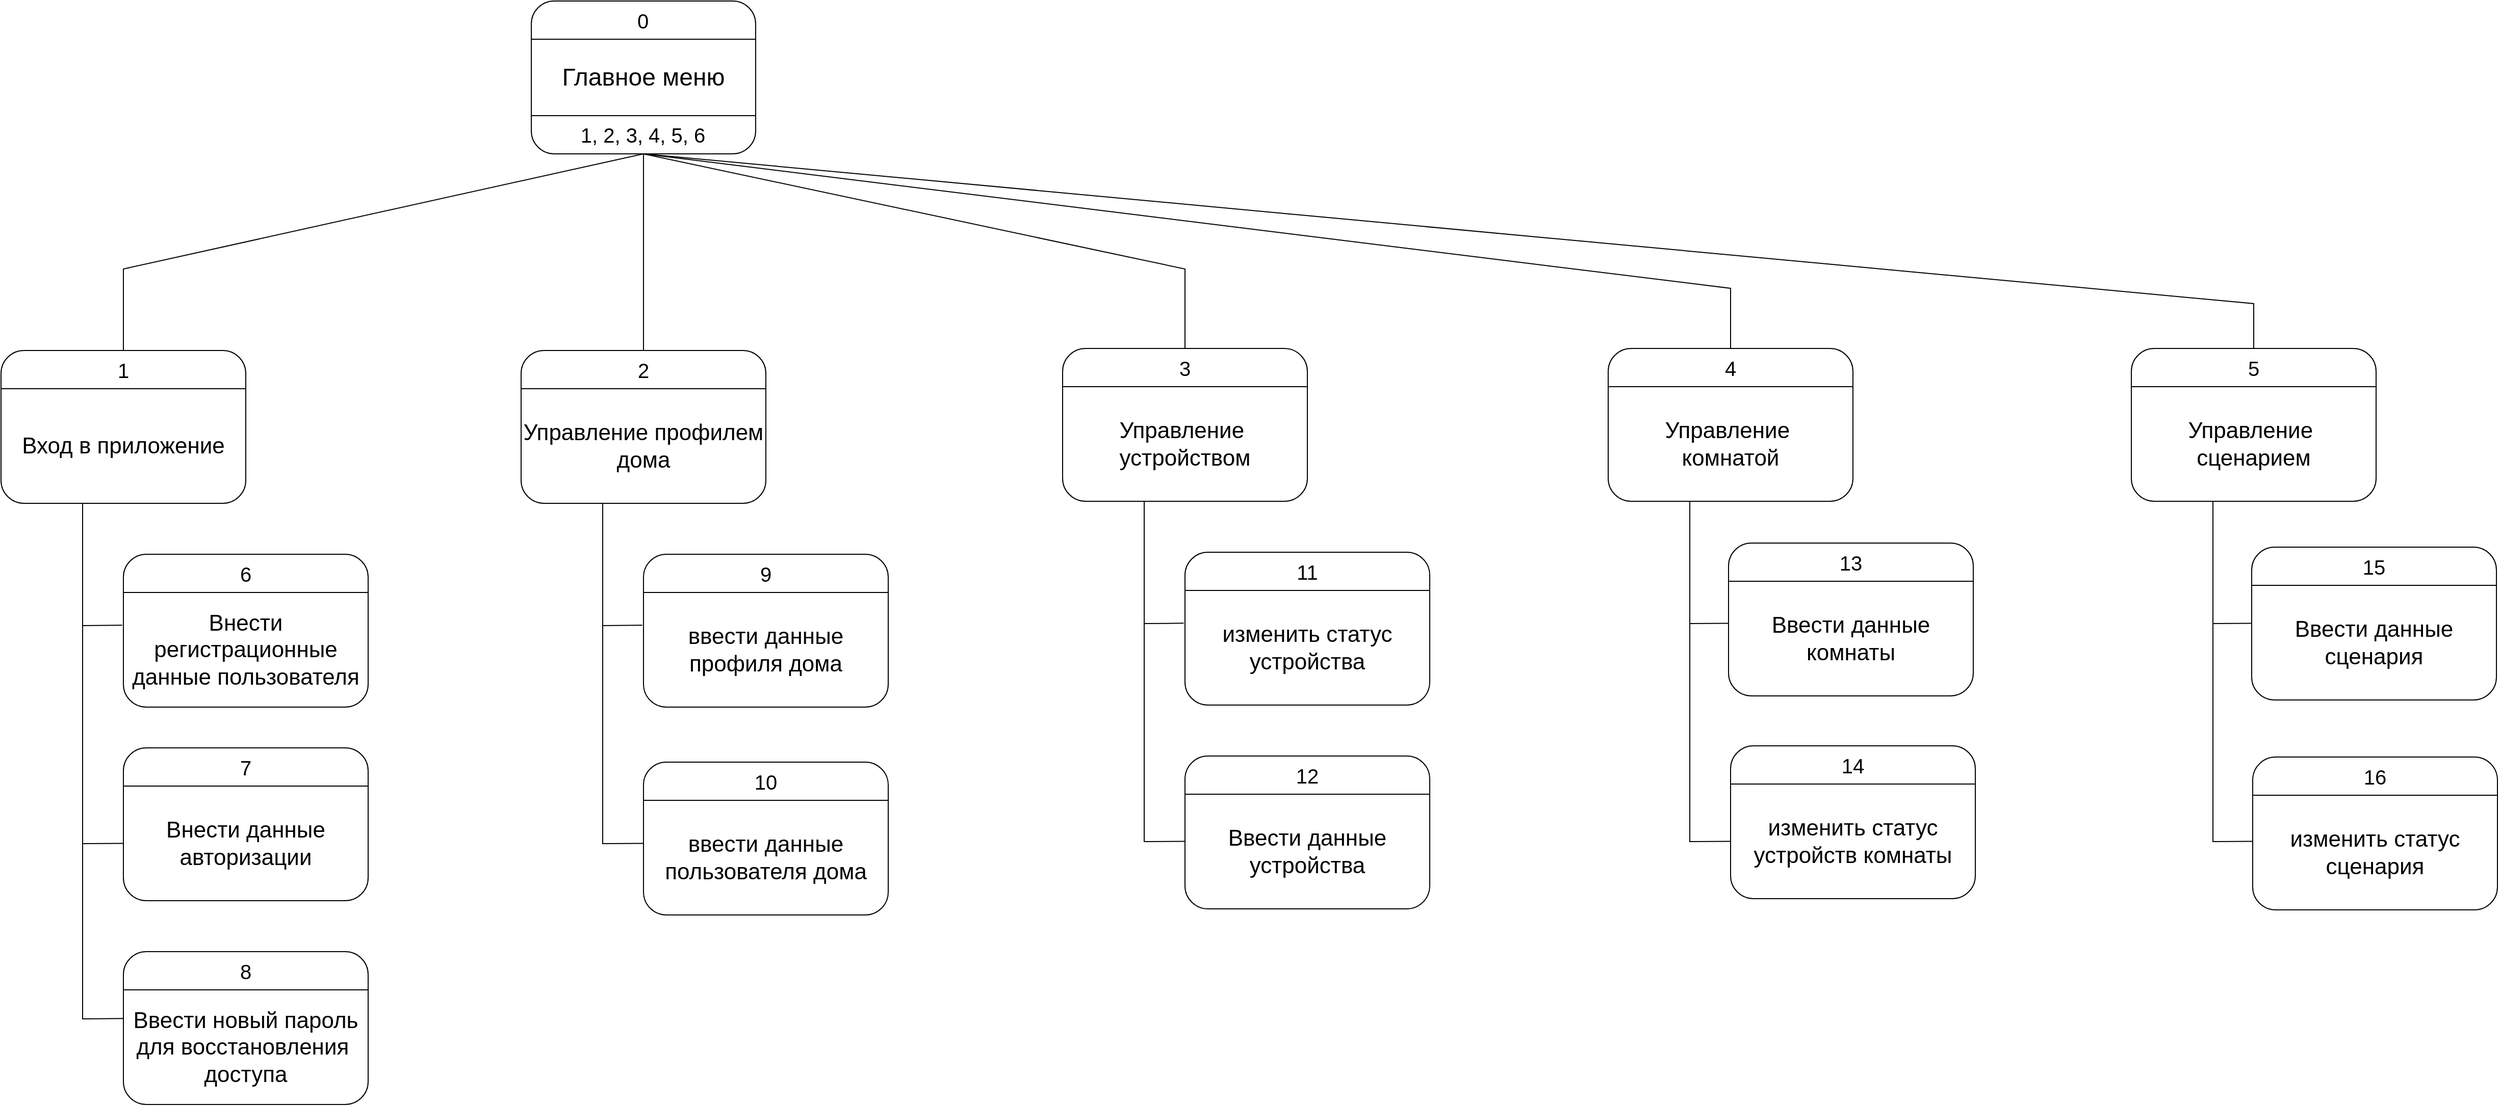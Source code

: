 <mxfile version="21.6.5" type="device">
  <diagram id="VHeERlMaVpqeKtiM4jGf" name="Страница 1">
    <mxGraphModel dx="2960" dy="1731" grid="0" gridSize="10" guides="1" tooltips="1" connect="1" arrows="1" fold="1" page="1" pageScale="1" pageWidth="1169" pageHeight="827" math="0" shadow="0">
      <root>
        <mxCell id="0" />
        <mxCell id="1" parent="0" />
        <mxCell id="W9cvc5h1bgyLC_LHg4Ax-19" value="" style="group" parent="1" vertex="1" connectable="0">
          <mxGeometry x="760" y="137" width="220" height="150" as="geometry" />
        </mxCell>
        <mxCell id="W9cvc5h1bgyLC_LHg4Ax-9" value="" style="rounded=1;whiteSpace=wrap;html=1;strokeWidth=1;perimeterSpacing=0;fillColor=none;container=0;" parent="W9cvc5h1bgyLC_LHg4Ax-19" vertex="1">
          <mxGeometry width="220" height="150" as="geometry" />
        </mxCell>
        <mxCell id="W9cvc5h1bgyLC_LHg4Ax-10" value="" style="endArrow=none;html=1;rounded=0;" parent="W9cvc5h1bgyLC_LHg4Ax-19" edge="1">
          <mxGeometry width="50" height="50" relative="1" as="geometry">
            <mxPoint y="37.5" as="sourcePoint" />
            <mxPoint x="220" y="37.5" as="targetPoint" />
          </mxGeometry>
        </mxCell>
        <mxCell id="W9cvc5h1bgyLC_LHg4Ax-12" value="" style="endArrow=none;html=1;rounded=0;" parent="W9cvc5h1bgyLC_LHg4Ax-19" edge="1">
          <mxGeometry width="50" height="50" relative="1" as="geometry">
            <mxPoint y="112.5" as="sourcePoint" />
            <mxPoint x="220" y="112.5" as="targetPoint" />
          </mxGeometry>
        </mxCell>
        <mxCell id="W9cvc5h1bgyLC_LHg4Ax-16" value="Главное меню" style="text;html=1;strokeColor=none;fillColor=none;align=center;verticalAlign=middle;whiteSpace=wrap;rounded=0;strokeWidth=1;fontSize=24;" parent="W9cvc5h1bgyLC_LHg4Ax-19" vertex="1">
          <mxGeometry y="37.5" width="220" height="75" as="geometry" />
        </mxCell>
        <mxCell id="W9cvc5h1bgyLC_LHg4Ax-17" value="0" style="text;html=1;strokeColor=none;fillColor=none;align=center;verticalAlign=middle;whiteSpace=wrap;rounded=0;strokeWidth=1;fontSize=20;" parent="W9cvc5h1bgyLC_LHg4Ax-19" vertex="1">
          <mxGeometry x="18.333" width="183.333" height="37.5" as="geometry" />
        </mxCell>
        <mxCell id="W9cvc5h1bgyLC_LHg4Ax-18" value="1, 2, 3, 4, 5, 6" style="text;html=1;strokeColor=none;fillColor=none;align=center;verticalAlign=middle;whiteSpace=wrap;rounded=0;strokeWidth=1;fontSize=20;" parent="W9cvc5h1bgyLC_LHg4Ax-19" vertex="1">
          <mxGeometry x="18.333" y="112.5" width="183.333" height="37.5" as="geometry" />
        </mxCell>
        <mxCell id="W9cvc5h1bgyLC_LHg4Ax-20" value="" style="group" parent="1" vertex="1" connectable="0">
          <mxGeometry x="240" y="480" width="240" height="150" as="geometry" />
        </mxCell>
        <mxCell id="W9cvc5h1bgyLC_LHg4Ax-21" value="" style="rounded=1;whiteSpace=wrap;html=1;strokeWidth=1;perimeterSpacing=0;fillColor=none;container=0;" parent="W9cvc5h1bgyLC_LHg4Ax-20" vertex="1">
          <mxGeometry width="240.0" height="150" as="geometry" />
        </mxCell>
        <mxCell id="W9cvc5h1bgyLC_LHg4Ax-24" value="Вход в приложение" style="text;html=1;strokeColor=none;fillColor=none;align=center;verticalAlign=middle;whiteSpace=wrap;rounded=0;strokeWidth=1;fontSize=22;" parent="W9cvc5h1bgyLC_LHg4Ax-20" vertex="1">
          <mxGeometry y="37.5" width="240.0" height="112.5" as="geometry" />
        </mxCell>
        <mxCell id="W9cvc5h1bgyLC_LHg4Ax-22" value="" style="endArrow=none;html=1;rounded=0;" parent="W9cvc5h1bgyLC_LHg4Ax-20" edge="1">
          <mxGeometry width="50" height="50" relative="1" as="geometry">
            <mxPoint y="37.5" as="sourcePoint" />
            <mxPoint x="240.0" y="37.5" as="targetPoint" />
          </mxGeometry>
        </mxCell>
        <mxCell id="W9cvc5h1bgyLC_LHg4Ax-25" value="1" style="text;html=1;strokeColor=none;fillColor=none;align=center;verticalAlign=middle;whiteSpace=wrap;rounded=0;strokeWidth=1;fontSize=20;" parent="W9cvc5h1bgyLC_LHg4Ax-20" vertex="1">
          <mxGeometry x="20" width="200.0" height="37.5" as="geometry" />
        </mxCell>
        <mxCell id="W9cvc5h1bgyLC_LHg4Ax-27" value="" style="group" parent="1" vertex="1" connectable="0">
          <mxGeometry x="360" y="680" width="240" height="150" as="geometry" />
        </mxCell>
        <mxCell id="W9cvc5h1bgyLC_LHg4Ax-28" value="" style="rounded=1;whiteSpace=wrap;html=1;strokeWidth=1;perimeterSpacing=0;fillColor=none;container=0;" parent="W9cvc5h1bgyLC_LHg4Ax-27" vertex="1">
          <mxGeometry width="240.0" height="150" as="geometry" />
        </mxCell>
        <mxCell id="W9cvc5h1bgyLC_LHg4Ax-29" value="Внести регистрационные данные пользователя" style="text;html=1;strokeColor=none;fillColor=none;align=center;verticalAlign=middle;whiteSpace=wrap;rounded=0;strokeWidth=1;fontSize=22;" parent="W9cvc5h1bgyLC_LHg4Ax-27" vertex="1">
          <mxGeometry y="37.5" width="240.0" height="112.5" as="geometry" />
        </mxCell>
        <mxCell id="W9cvc5h1bgyLC_LHg4Ax-30" value="" style="endArrow=none;html=1;rounded=0;" parent="W9cvc5h1bgyLC_LHg4Ax-27" edge="1">
          <mxGeometry width="50" height="50" relative="1" as="geometry">
            <mxPoint y="37.5" as="sourcePoint" />
            <mxPoint x="240.0" y="37.5" as="targetPoint" />
          </mxGeometry>
        </mxCell>
        <mxCell id="W9cvc5h1bgyLC_LHg4Ax-31" value="6" style="text;html=1;strokeColor=none;fillColor=none;align=center;verticalAlign=middle;whiteSpace=wrap;rounded=0;strokeWidth=1;fontSize=20;" parent="W9cvc5h1bgyLC_LHg4Ax-27" vertex="1">
          <mxGeometry x="20" width="200.0" height="37.5" as="geometry" />
        </mxCell>
        <mxCell id="W9cvc5h1bgyLC_LHg4Ax-32" value="" style="endArrow=none;html=1;rounded=0;fontSize=20;exitX=-0.005;exitY=0.286;exitDx=0;exitDy=0;exitPerimeter=0;" parent="1" source="W9cvc5h1bgyLC_LHg4Ax-29" edge="1">
          <mxGeometry width="50" height="50" relative="1" as="geometry">
            <mxPoint x="220" y="750" as="sourcePoint" />
            <mxPoint x="320" y="630" as="targetPoint" />
            <Array as="points">
              <mxPoint x="320" y="750" />
            </Array>
          </mxGeometry>
        </mxCell>
        <mxCell id="W9cvc5h1bgyLC_LHg4Ax-33" value="" style="group" parent="1" vertex="1" connectable="0">
          <mxGeometry x="360" y="870" width="240" height="150" as="geometry" />
        </mxCell>
        <mxCell id="W9cvc5h1bgyLC_LHg4Ax-34" value="" style="rounded=1;whiteSpace=wrap;html=1;strokeWidth=1;perimeterSpacing=0;fillColor=none;container=0;" parent="W9cvc5h1bgyLC_LHg4Ax-33" vertex="1">
          <mxGeometry width="240.0" height="150" as="geometry" />
        </mxCell>
        <mxCell id="W9cvc5h1bgyLC_LHg4Ax-35" value="Внести данные авторизации" style="text;html=1;strokeColor=none;fillColor=none;align=center;verticalAlign=middle;whiteSpace=wrap;rounded=0;strokeWidth=1;fontSize=22;" parent="W9cvc5h1bgyLC_LHg4Ax-33" vertex="1">
          <mxGeometry y="37.5" width="240.0" height="112.5" as="geometry" />
        </mxCell>
        <mxCell id="W9cvc5h1bgyLC_LHg4Ax-36" value="" style="endArrow=none;html=1;rounded=0;" parent="W9cvc5h1bgyLC_LHg4Ax-33" edge="1">
          <mxGeometry width="50" height="50" relative="1" as="geometry">
            <mxPoint y="37.5" as="sourcePoint" />
            <mxPoint x="240.0" y="37.5" as="targetPoint" />
          </mxGeometry>
        </mxCell>
        <mxCell id="W9cvc5h1bgyLC_LHg4Ax-37" value="7" style="text;html=1;strokeColor=none;fillColor=none;align=center;verticalAlign=middle;whiteSpace=wrap;rounded=0;strokeWidth=1;fontSize=20;" parent="W9cvc5h1bgyLC_LHg4Ax-33" vertex="1">
          <mxGeometry x="20" width="200.0" height="37.5" as="geometry" />
        </mxCell>
        <mxCell id="W9cvc5h1bgyLC_LHg4Ax-38" value="" style="endArrow=none;html=1;rounded=0;fontSize=20;exitX=0;exitY=0.5;exitDx=0;exitDy=0;" parent="1" source="W9cvc5h1bgyLC_LHg4Ax-35" edge="1">
          <mxGeometry width="50" height="50" relative="1" as="geometry">
            <mxPoint x="240" y="860" as="sourcePoint" />
            <mxPoint x="320" y="750" as="targetPoint" />
            <Array as="points">
              <mxPoint x="320" y="964" />
            </Array>
          </mxGeometry>
        </mxCell>
        <mxCell id="W9cvc5h1bgyLC_LHg4Ax-39" value="" style="group" parent="1" vertex="1" connectable="0">
          <mxGeometry x="750" y="480" width="240" height="150" as="geometry" />
        </mxCell>
        <mxCell id="W9cvc5h1bgyLC_LHg4Ax-40" value="" style="rounded=1;whiteSpace=wrap;html=1;strokeWidth=1;perimeterSpacing=0;fillColor=none;container=0;" parent="W9cvc5h1bgyLC_LHg4Ax-39" vertex="1">
          <mxGeometry width="240.0" height="150" as="geometry" />
        </mxCell>
        <mxCell id="W9cvc5h1bgyLC_LHg4Ax-41" value="Управление профилем дома" style="text;html=1;strokeColor=none;fillColor=none;align=center;verticalAlign=middle;whiteSpace=wrap;rounded=0;strokeWidth=1;fontSize=22;" parent="W9cvc5h1bgyLC_LHg4Ax-39" vertex="1">
          <mxGeometry y="37.5" width="240.0" height="112.5" as="geometry" />
        </mxCell>
        <mxCell id="W9cvc5h1bgyLC_LHg4Ax-42" value="" style="endArrow=none;html=1;rounded=0;" parent="W9cvc5h1bgyLC_LHg4Ax-39" edge="1">
          <mxGeometry width="50" height="50" relative="1" as="geometry">
            <mxPoint y="37.5" as="sourcePoint" />
            <mxPoint x="240.0" y="37.5" as="targetPoint" />
          </mxGeometry>
        </mxCell>
        <mxCell id="W9cvc5h1bgyLC_LHg4Ax-43" value="2" style="text;html=1;strokeColor=none;fillColor=none;align=center;verticalAlign=middle;whiteSpace=wrap;rounded=0;strokeWidth=1;fontSize=20;" parent="W9cvc5h1bgyLC_LHg4Ax-39" vertex="1">
          <mxGeometry x="20" width="200.0" height="37.5" as="geometry" />
        </mxCell>
        <mxCell id="W9cvc5h1bgyLC_LHg4Ax-44" value="" style="group" parent="1" vertex="1" connectable="0">
          <mxGeometry x="870" y="680" width="240" height="150" as="geometry" />
        </mxCell>
        <mxCell id="W9cvc5h1bgyLC_LHg4Ax-45" value="" style="rounded=1;whiteSpace=wrap;html=1;strokeWidth=1;perimeterSpacing=0;fillColor=none;container=0;" parent="W9cvc5h1bgyLC_LHg4Ax-44" vertex="1">
          <mxGeometry width="240.0" height="150" as="geometry" />
        </mxCell>
        <mxCell id="W9cvc5h1bgyLC_LHg4Ax-46" value="ввести данные профиля дома" style="text;html=1;strokeColor=none;fillColor=none;align=center;verticalAlign=middle;whiteSpace=wrap;rounded=0;strokeWidth=1;fontSize=22;" parent="W9cvc5h1bgyLC_LHg4Ax-44" vertex="1">
          <mxGeometry y="37.5" width="240.0" height="112.5" as="geometry" />
        </mxCell>
        <mxCell id="W9cvc5h1bgyLC_LHg4Ax-47" value="" style="endArrow=none;html=1;rounded=0;" parent="W9cvc5h1bgyLC_LHg4Ax-44" edge="1">
          <mxGeometry width="50" height="50" relative="1" as="geometry">
            <mxPoint y="37.5" as="sourcePoint" />
            <mxPoint x="240.0" y="37.5" as="targetPoint" />
          </mxGeometry>
        </mxCell>
        <mxCell id="W9cvc5h1bgyLC_LHg4Ax-48" value="9" style="text;html=1;strokeColor=none;fillColor=none;align=center;verticalAlign=middle;whiteSpace=wrap;rounded=0;strokeWidth=1;fontSize=20;" parent="W9cvc5h1bgyLC_LHg4Ax-44" vertex="1">
          <mxGeometry x="20" width="200.0" height="37.5" as="geometry" />
        </mxCell>
        <mxCell id="W9cvc5h1bgyLC_LHg4Ax-49" value="" style="endArrow=none;html=1;rounded=0;fontSize=20;exitX=-0.005;exitY=0.286;exitDx=0;exitDy=0;exitPerimeter=0;" parent="1" source="W9cvc5h1bgyLC_LHg4Ax-46" edge="1">
          <mxGeometry width="50" height="50" relative="1" as="geometry">
            <mxPoint x="730" y="750" as="sourcePoint" />
            <mxPoint x="830.0" y="630" as="targetPoint" />
            <Array as="points">
              <mxPoint x="830" y="750" />
            </Array>
          </mxGeometry>
        </mxCell>
        <mxCell id="W9cvc5h1bgyLC_LHg4Ax-55" value="" style="endArrow=none;html=1;rounded=0;fontSize=20;exitX=0;exitY=0.5;exitDx=0;exitDy=0;" parent="1" edge="1">
          <mxGeometry width="50" height="50" relative="1" as="geometry">
            <mxPoint x="870" y="963.75" as="sourcePoint" />
            <mxPoint x="830.0" y="750" as="targetPoint" />
            <Array as="points">
              <mxPoint x="830" y="964" />
            </Array>
          </mxGeometry>
        </mxCell>
        <mxCell id="W9cvc5h1bgyLC_LHg4Ax-56" value="" style="group" parent="1" vertex="1" connectable="0">
          <mxGeometry x="360" y="1070" width="240" height="150" as="geometry" />
        </mxCell>
        <mxCell id="W9cvc5h1bgyLC_LHg4Ax-57" value="" style="rounded=1;whiteSpace=wrap;html=1;strokeWidth=1;perimeterSpacing=0;fillColor=none;container=0;" parent="W9cvc5h1bgyLC_LHg4Ax-56" vertex="1">
          <mxGeometry width="240.0" height="150" as="geometry" />
        </mxCell>
        <mxCell id="W9cvc5h1bgyLC_LHg4Ax-58" value="Ввести новый пароль для восстановления&amp;nbsp;&lt;br style=&quot;font-size: 22px;&quot;&gt;доступа" style="text;html=1;strokeColor=none;fillColor=none;align=center;verticalAlign=middle;whiteSpace=wrap;rounded=0;strokeWidth=1;fontSize=22;" parent="W9cvc5h1bgyLC_LHg4Ax-56" vertex="1">
          <mxGeometry y="37.5" width="240.0" height="112.5" as="geometry" />
        </mxCell>
        <mxCell id="W9cvc5h1bgyLC_LHg4Ax-59" value="" style="endArrow=none;html=1;rounded=0;" parent="W9cvc5h1bgyLC_LHg4Ax-56" edge="1">
          <mxGeometry width="50" height="50" relative="1" as="geometry">
            <mxPoint y="37.5" as="sourcePoint" />
            <mxPoint x="240.0" y="37.5" as="targetPoint" />
          </mxGeometry>
        </mxCell>
        <mxCell id="W9cvc5h1bgyLC_LHg4Ax-60" value="8" style="text;html=1;strokeColor=none;fillColor=none;align=center;verticalAlign=middle;whiteSpace=wrap;rounded=0;strokeWidth=1;fontSize=20;" parent="W9cvc5h1bgyLC_LHg4Ax-56" vertex="1">
          <mxGeometry x="20" width="200.0" height="37.5" as="geometry" />
        </mxCell>
        <mxCell id="W9cvc5h1bgyLC_LHg4Ax-61" value="" style="endArrow=none;html=1;rounded=0;fontSize=20;exitX=0;exitY=0.25;exitDx=0;exitDy=0;" parent="1" source="W9cvc5h1bgyLC_LHg4Ax-58" edge="1">
          <mxGeometry width="50" height="50" relative="1" as="geometry">
            <mxPoint x="190" y="1090" as="sourcePoint" />
            <mxPoint x="320" y="964" as="targetPoint" />
            <Array as="points">
              <mxPoint x="320" y="1136" />
            </Array>
          </mxGeometry>
        </mxCell>
        <mxCell id="W9cvc5h1bgyLC_LHg4Ax-74" value="" style="group" parent="1" vertex="1" connectable="0">
          <mxGeometry x="1281" y="478" width="240" height="150" as="geometry" />
        </mxCell>
        <mxCell id="W9cvc5h1bgyLC_LHg4Ax-75" value="" style="rounded=1;whiteSpace=wrap;html=1;strokeWidth=1;perimeterSpacing=0;fillColor=none;container=0;" parent="W9cvc5h1bgyLC_LHg4Ax-74" vertex="1">
          <mxGeometry width="240.0" height="150" as="geometry" />
        </mxCell>
        <mxCell id="W9cvc5h1bgyLC_LHg4Ax-76" value="Управление&amp;nbsp;&lt;br&gt;устройством" style="text;html=1;strokeColor=none;fillColor=none;align=center;verticalAlign=middle;whiteSpace=wrap;rounded=0;strokeWidth=1;fontSize=22;" parent="W9cvc5h1bgyLC_LHg4Ax-74" vertex="1">
          <mxGeometry y="37.5" width="240.0" height="112.5" as="geometry" />
        </mxCell>
        <mxCell id="W9cvc5h1bgyLC_LHg4Ax-77" value="" style="endArrow=none;html=1;rounded=0;" parent="W9cvc5h1bgyLC_LHg4Ax-74" edge="1">
          <mxGeometry width="50" height="50" relative="1" as="geometry">
            <mxPoint y="37.5" as="sourcePoint" />
            <mxPoint x="240.0" y="37.5" as="targetPoint" />
          </mxGeometry>
        </mxCell>
        <mxCell id="W9cvc5h1bgyLC_LHg4Ax-78" value="3" style="text;html=1;strokeColor=none;fillColor=none;align=center;verticalAlign=middle;whiteSpace=wrap;rounded=0;strokeWidth=1;fontSize=20;" parent="W9cvc5h1bgyLC_LHg4Ax-74" vertex="1">
          <mxGeometry x="20" width="200.0" height="37.5" as="geometry" />
        </mxCell>
        <mxCell id="W9cvc5h1bgyLC_LHg4Ax-79" value="" style="group" parent="1" vertex="1" connectable="0">
          <mxGeometry x="1401" y="678" width="240" height="150" as="geometry" />
        </mxCell>
        <mxCell id="W9cvc5h1bgyLC_LHg4Ax-80" value="" style="rounded=1;whiteSpace=wrap;html=1;strokeWidth=1;perimeterSpacing=0;fillColor=none;container=0;" parent="W9cvc5h1bgyLC_LHg4Ax-79" vertex="1">
          <mxGeometry width="240.0" height="150" as="geometry" />
        </mxCell>
        <mxCell id="W9cvc5h1bgyLC_LHg4Ax-81" value="изменить статус устройства" style="text;html=1;strokeColor=none;fillColor=none;align=center;verticalAlign=middle;whiteSpace=wrap;rounded=0;strokeWidth=1;fontSize=22;" parent="W9cvc5h1bgyLC_LHg4Ax-79" vertex="1">
          <mxGeometry y="37.5" width="240.0" height="112.5" as="geometry" />
        </mxCell>
        <mxCell id="W9cvc5h1bgyLC_LHg4Ax-82" value="" style="endArrow=none;html=1;rounded=0;" parent="W9cvc5h1bgyLC_LHg4Ax-79" edge="1">
          <mxGeometry width="50" height="50" relative="1" as="geometry">
            <mxPoint y="37.5" as="sourcePoint" />
            <mxPoint x="240.0" y="37.5" as="targetPoint" />
          </mxGeometry>
        </mxCell>
        <mxCell id="W9cvc5h1bgyLC_LHg4Ax-83" value="11" style="text;html=1;strokeColor=none;fillColor=none;align=center;verticalAlign=middle;whiteSpace=wrap;rounded=0;strokeWidth=1;fontSize=20;" parent="W9cvc5h1bgyLC_LHg4Ax-79" vertex="1">
          <mxGeometry x="20" width="200.0" height="37.5" as="geometry" />
        </mxCell>
        <mxCell id="W9cvc5h1bgyLC_LHg4Ax-84" value="" style="endArrow=none;html=1;rounded=0;fontSize=20;exitX=-0.005;exitY=0.286;exitDx=0;exitDy=0;exitPerimeter=0;" parent="1" source="W9cvc5h1bgyLC_LHg4Ax-81" edge="1">
          <mxGeometry width="50" height="50" relative="1" as="geometry">
            <mxPoint x="1261" y="748" as="sourcePoint" />
            <mxPoint x="1361" y="628" as="targetPoint" />
            <Array as="points">
              <mxPoint x="1361" y="748" />
            </Array>
          </mxGeometry>
        </mxCell>
        <mxCell id="W9cvc5h1bgyLC_LHg4Ax-90" value="" style="endArrow=none;html=1;rounded=0;fontSize=20;exitX=0;exitY=0.5;exitDx=0;exitDy=0;" parent="1" edge="1">
          <mxGeometry width="50" height="50" relative="1" as="geometry">
            <mxPoint x="1401" y="961.75" as="sourcePoint" />
            <mxPoint x="1361" y="748" as="targetPoint" />
            <Array as="points">
              <mxPoint x="1361" y="962" />
            </Array>
          </mxGeometry>
        </mxCell>
        <mxCell id="W9cvc5h1bgyLC_LHg4Ax-132" value="" style="endArrow=none;html=1;rounded=0;fontSize=22;entryX=0.5;entryY=1;entryDx=0;entryDy=0;exitX=0.5;exitY=0;exitDx=0;exitDy=0;" parent="1" source="W9cvc5h1bgyLC_LHg4Ax-43" target="W9cvc5h1bgyLC_LHg4Ax-18" edge="1">
          <mxGeometry width="50" height="50" relative="1" as="geometry">
            <mxPoint x="834" y="375" as="sourcePoint" />
            <mxPoint x="884" y="325" as="targetPoint" />
          </mxGeometry>
        </mxCell>
        <mxCell id="W9cvc5h1bgyLC_LHg4Ax-133" value="" style="endArrow=none;html=1;rounded=0;fontSize=22;entryX=0.5;entryY=0;entryDx=0;entryDy=0;exitX=0.5;exitY=1;exitDx=0;exitDy=0;" parent="1" source="W9cvc5h1bgyLC_LHg4Ax-18" target="W9cvc5h1bgyLC_LHg4Ax-78" edge="1">
          <mxGeometry width="50" height="50" relative="1" as="geometry">
            <mxPoint x="1079" y="380" as="sourcePoint" />
            <mxPoint x="1129" y="330" as="targetPoint" />
            <Array as="points">
              <mxPoint x="1401" y="400" />
            </Array>
          </mxGeometry>
        </mxCell>
        <mxCell id="W9cvc5h1bgyLC_LHg4Ax-134" value="" style="endArrow=none;html=1;rounded=0;fontSize=22;exitX=0.5;exitY=0;exitDx=0;exitDy=0;entryX=0.5;entryY=1;entryDx=0;entryDy=0;" parent="1" source="W9cvc5h1bgyLC_LHg4Ax-25" target="W9cvc5h1bgyLC_LHg4Ax-18" edge="1">
          <mxGeometry width="50" height="50" relative="1" as="geometry">
            <mxPoint x="525" y="435" as="sourcePoint" />
            <mxPoint x="575" y="385" as="targetPoint" />
            <Array as="points">
              <mxPoint x="360" y="400" />
            </Array>
          </mxGeometry>
        </mxCell>
        <mxCell id="5_HbVF1pgU51whAzFdLB-8" value="" style="group" parent="1" vertex="1" connectable="0">
          <mxGeometry x="1816" y="478" width="240" height="150" as="geometry" />
        </mxCell>
        <mxCell id="5_HbVF1pgU51whAzFdLB-9" value="" style="rounded=1;whiteSpace=wrap;html=1;strokeWidth=1;perimeterSpacing=0;fillColor=none;container=0;" parent="5_HbVF1pgU51whAzFdLB-8" vertex="1">
          <mxGeometry width="240.0" height="150" as="geometry" />
        </mxCell>
        <mxCell id="5_HbVF1pgU51whAzFdLB-10" value="Управление&amp;nbsp;&lt;br&gt;комнатой" style="text;html=1;strokeColor=none;fillColor=none;align=center;verticalAlign=middle;whiteSpace=wrap;rounded=0;strokeWidth=1;fontSize=22;" parent="5_HbVF1pgU51whAzFdLB-8" vertex="1">
          <mxGeometry y="37.5" width="240.0" height="112.5" as="geometry" />
        </mxCell>
        <mxCell id="5_HbVF1pgU51whAzFdLB-11" value="" style="endArrow=none;html=1;rounded=0;" parent="5_HbVF1pgU51whAzFdLB-8" edge="1">
          <mxGeometry width="50" height="50" relative="1" as="geometry">
            <mxPoint y="37.5" as="sourcePoint" />
            <mxPoint x="240.0" y="37.5" as="targetPoint" />
          </mxGeometry>
        </mxCell>
        <mxCell id="5_HbVF1pgU51whAzFdLB-12" value="4" style="text;html=1;strokeColor=none;fillColor=none;align=center;verticalAlign=middle;whiteSpace=wrap;rounded=0;strokeWidth=1;fontSize=20;" parent="5_HbVF1pgU51whAzFdLB-8" vertex="1">
          <mxGeometry x="20" width="200.0" height="37.5" as="geometry" />
        </mxCell>
        <mxCell id="5_HbVF1pgU51whAzFdLB-18" value="" style="endArrow=none;html=1;rounded=0;fontSize=20;exitX=0;exitY=0.367;exitDx=0;exitDy=0;exitPerimeter=0;" parent="1" source="5_HbVF1pgU51whAzFdLB-61" edge="1">
          <mxGeometry width="50" height="50" relative="1" as="geometry">
            <mxPoint x="1934.8" y="747.675" as="sourcePoint" />
            <mxPoint x="1896" y="628" as="targetPoint" />
            <Array as="points">
              <mxPoint x="1896" y="748" />
            </Array>
          </mxGeometry>
        </mxCell>
        <mxCell id="5_HbVF1pgU51whAzFdLB-19" value="" style="group" parent="1" vertex="1" connectable="0">
          <mxGeometry x="1936" y="868" width="240" height="150" as="geometry" />
        </mxCell>
        <mxCell id="5_HbVF1pgU51whAzFdLB-20" value="" style="rounded=1;whiteSpace=wrap;html=1;strokeWidth=1;perimeterSpacing=0;fillColor=none;container=0;" parent="5_HbVF1pgU51whAzFdLB-19" vertex="1">
          <mxGeometry width="240.0" height="150" as="geometry" />
        </mxCell>
        <mxCell id="5_HbVF1pgU51whAzFdLB-21" value="изменить статус устройств комнаты" style="text;html=1;strokeColor=none;fillColor=none;align=center;verticalAlign=middle;whiteSpace=wrap;rounded=0;strokeWidth=1;fontSize=22;" parent="5_HbVF1pgU51whAzFdLB-19" vertex="1">
          <mxGeometry y="37.5" width="240.0" height="112.5" as="geometry" />
        </mxCell>
        <mxCell id="5_HbVF1pgU51whAzFdLB-22" value="" style="endArrow=none;html=1;rounded=0;" parent="5_HbVF1pgU51whAzFdLB-19" edge="1">
          <mxGeometry width="50" height="50" relative="1" as="geometry">
            <mxPoint y="37.5" as="sourcePoint" />
            <mxPoint x="240.0" y="37.5" as="targetPoint" />
          </mxGeometry>
        </mxCell>
        <mxCell id="5_HbVF1pgU51whAzFdLB-23" value="14" style="text;html=1;strokeColor=none;fillColor=none;align=center;verticalAlign=middle;whiteSpace=wrap;rounded=0;strokeWidth=1;fontSize=20;" parent="5_HbVF1pgU51whAzFdLB-19" vertex="1">
          <mxGeometry x="20" width="200.0" height="37.5" as="geometry" />
        </mxCell>
        <mxCell id="5_HbVF1pgU51whAzFdLB-24" value="" style="endArrow=none;html=1;rounded=0;fontSize=20;exitX=0;exitY=0.5;exitDx=0;exitDy=0;" parent="1" source="5_HbVF1pgU51whAzFdLB-21" edge="1">
          <mxGeometry width="50" height="50" relative="1" as="geometry">
            <mxPoint x="1816" y="858" as="sourcePoint" />
            <mxPoint x="1896" y="748" as="targetPoint" />
            <Array as="points">
              <mxPoint x="1896" y="962" />
            </Array>
          </mxGeometry>
        </mxCell>
        <mxCell id="5_HbVF1pgU51whAzFdLB-31" value="" style="group" parent="1" vertex="1" connectable="0">
          <mxGeometry x="2329" y="478" width="240" height="150" as="geometry" />
        </mxCell>
        <mxCell id="5_HbVF1pgU51whAzFdLB-32" value="" style="rounded=1;whiteSpace=wrap;html=1;strokeWidth=1;perimeterSpacing=0;fillColor=none;container=0;" parent="5_HbVF1pgU51whAzFdLB-31" vertex="1">
          <mxGeometry width="240.0" height="150" as="geometry" />
        </mxCell>
        <mxCell id="5_HbVF1pgU51whAzFdLB-33" value="Управление&amp;nbsp;&lt;br&gt;сценарием" style="text;html=1;strokeColor=none;fillColor=none;align=center;verticalAlign=middle;whiteSpace=wrap;rounded=0;strokeWidth=1;fontSize=22;" parent="5_HbVF1pgU51whAzFdLB-31" vertex="1">
          <mxGeometry y="37.5" width="240.0" height="112.5" as="geometry" />
        </mxCell>
        <mxCell id="5_HbVF1pgU51whAzFdLB-34" value="" style="endArrow=none;html=1;rounded=0;" parent="5_HbVF1pgU51whAzFdLB-31" edge="1">
          <mxGeometry width="50" height="50" relative="1" as="geometry">
            <mxPoint y="37.5" as="sourcePoint" />
            <mxPoint x="240.0" y="37.5" as="targetPoint" />
          </mxGeometry>
        </mxCell>
        <mxCell id="5_HbVF1pgU51whAzFdLB-35" value="5" style="text;html=1;strokeColor=none;fillColor=none;align=center;verticalAlign=middle;whiteSpace=wrap;rounded=0;strokeWidth=1;fontSize=20;" parent="5_HbVF1pgU51whAzFdLB-31" vertex="1">
          <mxGeometry x="20" width="200.0" height="37.5" as="geometry" />
        </mxCell>
        <mxCell id="5_HbVF1pgU51whAzFdLB-41" value="" style="endArrow=none;html=1;rounded=0;fontSize=20;exitX=0;exitY=0.331;exitDx=0;exitDy=0;exitPerimeter=0;" parent="1" source="5_HbVF1pgU51whAzFdLB-66" edge="1">
          <mxGeometry width="50" height="50" relative="1" as="geometry">
            <mxPoint x="2447.8" y="747.675" as="sourcePoint" />
            <mxPoint x="2409" y="628" as="targetPoint" />
            <Array as="points">
              <mxPoint x="2409" y="748" />
            </Array>
          </mxGeometry>
        </mxCell>
        <mxCell id="5_HbVF1pgU51whAzFdLB-47" value="" style="endArrow=none;html=1;rounded=0;fontSize=20;exitX=0;exitY=0.402;exitDx=0;exitDy=0;exitPerimeter=0;" parent="1" source="5_HbVF1pgU51whAzFdLB-50" edge="1">
          <mxGeometry width="50" height="50" relative="1" as="geometry">
            <mxPoint x="2449" y="961.75" as="sourcePoint" />
            <mxPoint x="2409" y="748" as="targetPoint" />
            <Array as="points">
              <mxPoint x="2409" y="962" />
            </Array>
          </mxGeometry>
        </mxCell>
        <mxCell id="5_HbVF1pgU51whAzFdLB-48" value="" style="group" parent="1" vertex="1" connectable="0">
          <mxGeometry x="2448" y="879" width="240" height="150" as="geometry" />
        </mxCell>
        <mxCell id="5_HbVF1pgU51whAzFdLB-49" value="" style="rounded=1;whiteSpace=wrap;html=1;strokeWidth=1;perimeterSpacing=0;fillColor=none;container=0;" parent="5_HbVF1pgU51whAzFdLB-48" vertex="1">
          <mxGeometry width="240.0" height="150" as="geometry" />
        </mxCell>
        <mxCell id="5_HbVF1pgU51whAzFdLB-50" value="изменить статус сценария" style="text;html=1;strokeColor=none;fillColor=none;align=center;verticalAlign=middle;whiteSpace=wrap;rounded=0;strokeWidth=1;fontSize=22;" parent="5_HbVF1pgU51whAzFdLB-48" vertex="1">
          <mxGeometry y="37.5" width="240.0" height="112.5" as="geometry" />
        </mxCell>
        <mxCell id="5_HbVF1pgU51whAzFdLB-51" value="" style="endArrow=none;html=1;rounded=0;" parent="5_HbVF1pgU51whAzFdLB-48" edge="1">
          <mxGeometry width="50" height="50" relative="1" as="geometry">
            <mxPoint y="37.5" as="sourcePoint" />
            <mxPoint x="240.0" y="37.5" as="targetPoint" />
          </mxGeometry>
        </mxCell>
        <mxCell id="5_HbVF1pgU51whAzFdLB-52" value="16" style="text;html=1;strokeColor=none;fillColor=none;align=center;verticalAlign=middle;whiteSpace=wrap;rounded=0;strokeWidth=1;fontSize=20;" parent="5_HbVF1pgU51whAzFdLB-48" vertex="1">
          <mxGeometry x="20" width="200.0" height="37.5" as="geometry" />
        </mxCell>
        <mxCell id="5_HbVF1pgU51whAzFdLB-54" value="" style="group" parent="1" vertex="1" connectable="0">
          <mxGeometry x="1401" y="878" width="240" height="150" as="geometry" />
        </mxCell>
        <mxCell id="5_HbVF1pgU51whAzFdLB-55" value="" style="rounded=1;whiteSpace=wrap;html=1;strokeWidth=1;perimeterSpacing=0;fillColor=none;container=0;" parent="5_HbVF1pgU51whAzFdLB-54" vertex="1">
          <mxGeometry width="240.0" height="150" as="geometry" />
        </mxCell>
        <mxCell id="5_HbVF1pgU51whAzFdLB-56" value="Ввести данные устройства" style="text;html=1;strokeColor=none;fillColor=none;align=center;verticalAlign=middle;whiteSpace=wrap;rounded=0;strokeWidth=1;fontSize=22;" parent="5_HbVF1pgU51whAzFdLB-54" vertex="1">
          <mxGeometry y="37.5" width="240.0" height="112.5" as="geometry" />
        </mxCell>
        <mxCell id="5_HbVF1pgU51whAzFdLB-57" value="" style="endArrow=none;html=1;rounded=0;" parent="5_HbVF1pgU51whAzFdLB-54" edge="1">
          <mxGeometry width="50" height="50" relative="1" as="geometry">
            <mxPoint y="37.5" as="sourcePoint" />
            <mxPoint x="240.0" y="37.5" as="targetPoint" />
          </mxGeometry>
        </mxCell>
        <mxCell id="5_HbVF1pgU51whAzFdLB-58" value="12" style="text;html=1;strokeColor=none;fillColor=none;align=center;verticalAlign=middle;whiteSpace=wrap;rounded=0;strokeWidth=1;fontSize=20;" parent="5_HbVF1pgU51whAzFdLB-54" vertex="1">
          <mxGeometry x="20" width="200.0" height="37.5" as="geometry" />
        </mxCell>
        <mxCell id="5_HbVF1pgU51whAzFdLB-59" value="" style="group" parent="1" vertex="1" connectable="0">
          <mxGeometry x="1934" y="669" width="240" height="150" as="geometry" />
        </mxCell>
        <mxCell id="5_HbVF1pgU51whAzFdLB-60" value="" style="rounded=1;whiteSpace=wrap;html=1;strokeWidth=1;perimeterSpacing=0;fillColor=none;container=0;" parent="5_HbVF1pgU51whAzFdLB-59" vertex="1">
          <mxGeometry width="240.0" height="150" as="geometry" />
        </mxCell>
        <mxCell id="5_HbVF1pgU51whAzFdLB-61" value="Ввести данные комнаты" style="text;html=1;strokeColor=none;fillColor=none;align=center;verticalAlign=middle;whiteSpace=wrap;rounded=0;strokeWidth=1;fontSize=22;" parent="5_HbVF1pgU51whAzFdLB-59" vertex="1">
          <mxGeometry y="37.5" width="240.0" height="112.5" as="geometry" />
        </mxCell>
        <mxCell id="5_HbVF1pgU51whAzFdLB-62" value="" style="endArrow=none;html=1;rounded=0;" parent="5_HbVF1pgU51whAzFdLB-59" edge="1">
          <mxGeometry width="50" height="50" relative="1" as="geometry">
            <mxPoint y="37.5" as="sourcePoint" />
            <mxPoint x="240.0" y="37.5" as="targetPoint" />
          </mxGeometry>
        </mxCell>
        <mxCell id="5_HbVF1pgU51whAzFdLB-63" value="13" style="text;html=1;strokeColor=none;fillColor=none;align=center;verticalAlign=middle;whiteSpace=wrap;rounded=0;strokeWidth=1;fontSize=20;" parent="5_HbVF1pgU51whAzFdLB-59" vertex="1">
          <mxGeometry x="20" width="200.0" height="37.5" as="geometry" />
        </mxCell>
        <mxCell id="5_HbVF1pgU51whAzFdLB-64" value="" style="group" parent="1" vertex="1" connectable="0">
          <mxGeometry x="2447" y="673" width="240" height="150" as="geometry" />
        </mxCell>
        <mxCell id="5_HbVF1pgU51whAzFdLB-65" value="" style="rounded=1;whiteSpace=wrap;html=1;strokeWidth=1;perimeterSpacing=0;fillColor=none;container=0;" parent="5_HbVF1pgU51whAzFdLB-64" vertex="1">
          <mxGeometry width="240.0" height="150" as="geometry" />
        </mxCell>
        <mxCell id="5_HbVF1pgU51whAzFdLB-66" value="Ввести данные сценария" style="text;html=1;strokeColor=none;fillColor=none;align=center;verticalAlign=middle;whiteSpace=wrap;rounded=0;strokeWidth=1;fontSize=22;" parent="5_HbVF1pgU51whAzFdLB-64" vertex="1">
          <mxGeometry y="37.5" width="240.0" height="112.5" as="geometry" />
        </mxCell>
        <mxCell id="5_HbVF1pgU51whAzFdLB-67" value="" style="endArrow=none;html=1;rounded=0;" parent="5_HbVF1pgU51whAzFdLB-64" edge="1">
          <mxGeometry width="50" height="50" relative="1" as="geometry">
            <mxPoint y="37.5" as="sourcePoint" />
            <mxPoint x="240.0" y="37.5" as="targetPoint" />
          </mxGeometry>
        </mxCell>
        <mxCell id="5_HbVF1pgU51whAzFdLB-68" value="15" style="text;html=1;strokeColor=none;fillColor=none;align=center;verticalAlign=middle;whiteSpace=wrap;rounded=0;strokeWidth=1;fontSize=20;" parent="5_HbVF1pgU51whAzFdLB-64" vertex="1">
          <mxGeometry x="20" width="200.0" height="37.5" as="geometry" />
        </mxCell>
        <mxCell id="5_HbVF1pgU51whAzFdLB-69" value="" style="group" parent="1" vertex="1" connectable="0">
          <mxGeometry x="870" y="884" width="240" height="150" as="geometry" />
        </mxCell>
        <mxCell id="5_HbVF1pgU51whAzFdLB-70" value="" style="rounded=1;whiteSpace=wrap;html=1;strokeWidth=1;perimeterSpacing=0;fillColor=none;container=0;" parent="5_HbVF1pgU51whAzFdLB-69" vertex="1">
          <mxGeometry width="240.0" height="150" as="geometry" />
        </mxCell>
        <mxCell id="5_HbVF1pgU51whAzFdLB-71" value="ввести данные пользователя дома" style="text;html=1;strokeColor=none;fillColor=none;align=center;verticalAlign=middle;whiteSpace=wrap;rounded=0;strokeWidth=1;fontSize=22;" parent="5_HbVF1pgU51whAzFdLB-69" vertex="1">
          <mxGeometry y="37.5" width="240.0" height="112.5" as="geometry" />
        </mxCell>
        <mxCell id="5_HbVF1pgU51whAzFdLB-72" value="" style="endArrow=none;html=1;rounded=0;" parent="5_HbVF1pgU51whAzFdLB-69" edge="1">
          <mxGeometry width="50" height="50" relative="1" as="geometry">
            <mxPoint y="37.5" as="sourcePoint" />
            <mxPoint x="240.0" y="37.5" as="targetPoint" />
          </mxGeometry>
        </mxCell>
        <mxCell id="5_HbVF1pgU51whAzFdLB-73" value="10" style="text;html=1;strokeColor=none;fillColor=none;align=center;verticalAlign=middle;whiteSpace=wrap;rounded=0;strokeWidth=1;fontSize=20;" parent="5_HbVF1pgU51whAzFdLB-69" vertex="1">
          <mxGeometry x="20" width="200.0" height="37.5" as="geometry" />
        </mxCell>
        <mxCell id="5_HbVF1pgU51whAzFdLB-74" value="" style="endArrow=none;html=1;rounded=0;exitX=0.5;exitY=0;exitDx=0;exitDy=0;" parent="1" source="5_HbVF1pgU51whAzFdLB-12" edge="1">
          <mxGeometry width="50" height="50" relative="1" as="geometry">
            <mxPoint x="1640" y="345" as="sourcePoint" />
            <mxPoint x="870" y="287" as="targetPoint" />
            <Array as="points">
              <mxPoint x="1936" y="419" />
            </Array>
          </mxGeometry>
        </mxCell>
        <mxCell id="5_HbVF1pgU51whAzFdLB-75" value="" style="endArrow=none;html=1;rounded=0;entryX=0.5;entryY=0;entryDx=0;entryDy=0;" parent="1" target="5_HbVF1pgU51whAzFdLB-35" edge="1">
          <mxGeometry width="50" height="50" relative="1" as="geometry">
            <mxPoint x="870" y="287" as="sourcePoint" />
            <mxPoint x="1665" y="239" as="targetPoint" />
            <Array as="points">
              <mxPoint x="2449" y="434" />
            </Array>
          </mxGeometry>
        </mxCell>
      </root>
    </mxGraphModel>
  </diagram>
</mxfile>
